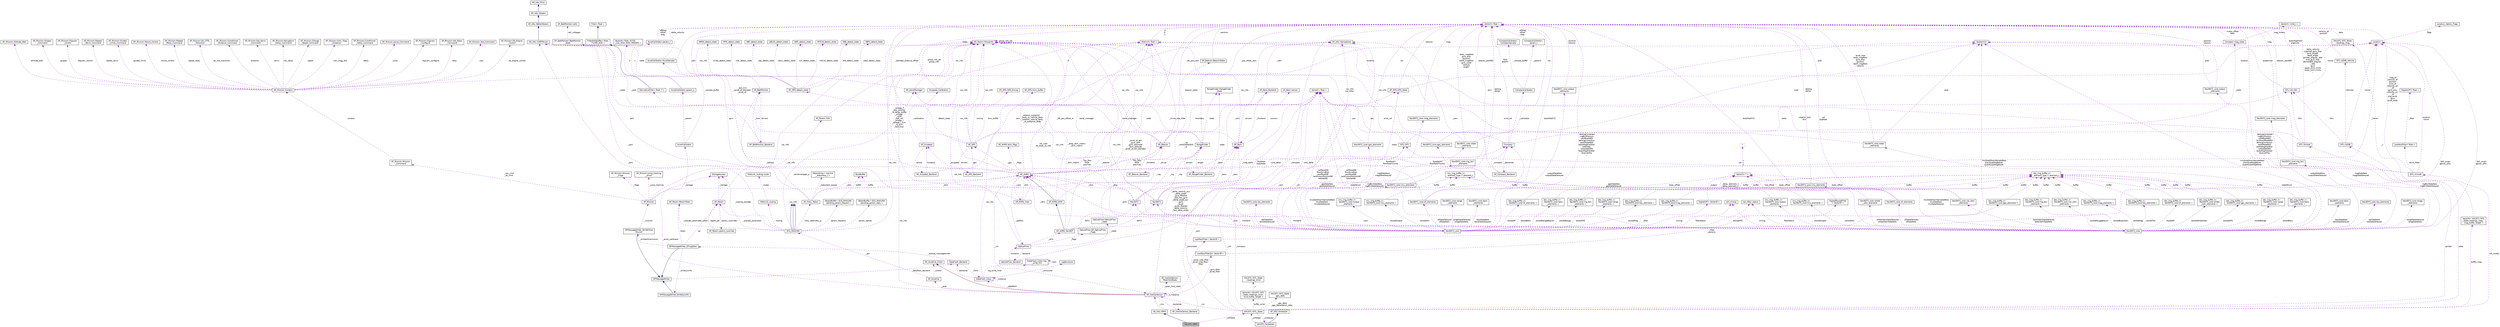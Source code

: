 digraph "HALSITL::GPIO"
{
 // INTERACTIVE_SVG=YES
  edge [fontname="Helvetica",fontsize="10",labelfontname="Helvetica",labelfontsize="10"];
  node [fontname="Helvetica",fontsize="10",shape=record];
  Node1 [label="HALSITL::GPIO",height=0.2,width=0.4,color="black", fillcolor="grey75", style="filled", fontcolor="black"];
  Node2 -> Node1 [dir="back",color="midnightblue",fontsize="10",style="solid",fontname="Helvetica"];
  Node2 [label="AP_HAL::GPIO",height=0.2,width=0.4,color="black", fillcolor="white", style="filled",URL="$classAP__HAL_1_1GPIO.html"];
  Node3 -> Node1 [dir="back",color="darkorchid3",fontsize="10",style="dashed",label=" _sitlState" ,fontname="Helvetica"];
  Node3 [label="HALSITL::SITL_State",height=0.2,width=0.4,color="black", fillcolor="white", style="filled",URL="$classHALSITL_1_1SITL__State.html"];
  Node4 -> Node3 [dir="back",color="darkorchid3",fontsize="10",style="dashed",label=" gimbal" ,fontname="Helvetica"];
  Node4 [label="SITL::Gimbal",height=0.2,width=0.4,color="black", fillcolor="white", style="filled",URL="$classSITL_1_1Gimbal.html"];
  Node5 -> Node4 [dir="back",color="darkorchid3",fontsize="10",style="dashed",label=" dcm" ,fontname="Helvetica"];
  Node5 [label="Matrix3\< float \>",height=0.2,width=0.4,color="black", fillcolor="white", style="filled",URL="$classMatrix3.html"];
  Node6 -> Node5 [dir="back",color="darkorchid3",fontsize="10",style="dashed",label=" a\nb\nc" ,fontname="Helvetica"];
  Node6 [label="Vector3\< float \>",height=0.2,width=0.4,color="black", fillcolor="white", style="filled",URL="$classVector3.html"];
  Node6 -> Node4 [dir="back",color="darkorchid3",fontsize="10",style="dashed",label=" delta_velocity\nsupplied_gyro_bias\njoint_angles\ndelta_angle\ngimbal_angular_rate\ntrue_gyro_bias\ndemanded_angular\l_rate\ngyro\nupper_joint_limits\nlower_joint_limits\n..." ,fontname="Helvetica"];
  Node7 -> Node4 [dir="back",color="darkorchid3",fontsize="10",style="dashed",label=" fdm" ,fontname="Helvetica"];
  Node7 [label="SITL::sitl_fdm",height=0.2,width=0.4,color="black", fillcolor="white", style="filled",URL="$structSITL_1_1sitl__fdm.html"];
  Node8 -> Node7 [dir="back",color="darkorchid3",fontsize="10",style="dashed",label=" quaternion" ,fontname="Helvetica"];
  Node8 [label="Quaternion",height=0.2,width=0.4,color="black", fillcolor="white", style="filled",URL="$classQuaternion.html"];
  Node6 -> Node7 [dir="back",color="darkorchid3",fontsize="10",style="dashed",label=" bodyMagField\nangAccel" ,fontname="Helvetica"];
  Node9 -> Node7 [dir="back",color="darkorchid3",fontsize="10",style="dashed",label=" home" ,fontname="Helvetica"];
  Node9 [label="Location",height=0.2,width=0.4,color="black", fillcolor="white", style="filled",URL="$structLocation.html"];
  Node10 -> Node9 [dir="back",color="darkorchid3",fontsize="10",style="dashed",label=" flags" ,fontname="Helvetica"];
  Node10 [label="Location_Option_Flags",height=0.2,width=0.4,color="black", fillcolor="white", style="filled",URL="$structLocation__Option__Flags.html"];
  Node11 -> Node3 [dir="back",color="darkorchid3",fontsize="10",style="dashed",label=" sitl_model" ,fontname="Helvetica"];
  Node11 [label="SITL::Aircraft",height=0.2,width=0.4,color="black", fillcolor="white", style="filled",URL="$classSITL_1_1Aircraft.html"];
  Node5 -> Node11 [dir="back",color="darkorchid3",fontsize="10",style="dashed",label=" rotation_b2e\ndcm" ,fontname="Helvetica"];
  Node12 -> Node11 [dir="back",color="darkorchid3",fontsize="10",style="dashed",label=" servo_filter" ,fontname="Helvetica"];
  Node12 [label="LowPassFilter\< float \>",height=0.2,width=0.4,color="black", fillcolor="white", style="filled",URL="$classLowPassFilter.html"];
  Node13 -> Node12 [dir="back",color="darkorchid3",fontsize="10",style="dashed",label=" _filter" ,fontname="Helvetica"];
  Node13 [label="DigitalLPF\< float \>",height=0.2,width=0.4,color="black", fillcolor="white", style="filled",URL="$classDigitalLPF.html"];
  Node14 -> Node11 [dir="back",color="darkorchid3",fontsize="10",style="dashed",label=" sitl" ,fontname="Helvetica"];
  Node14 [label="SITL::SITL",height=0.2,width=0.4,color="black", fillcolor="white", style="filled",URL="$classSITL_1_1SITL.html"];
  Node15 -> Node14 [dir="back",color="darkorchid3",fontsize="10",style="dashed",label=" var_info\nvar_info2" ,fontname="Helvetica"];
  Node15 [label="AP_Param::GroupInfo",height=0.2,width=0.4,color="black", fillcolor="white", style="filled",URL="$structAP__Param_1_1GroupInfo.html"];
  Node15 -> Node15 [dir="back",color="darkorchid3",fontsize="10",style="dashed",label=" group_info_ptr\ngroup_info" ,fontname="Helvetica"];
  Node7 -> Node14 [dir="back",color="darkorchid3",fontsize="10",style="dashed",label=" state" ,fontname="Helvetica"];
  Node6 -> Node11 [dir="back",color="darkorchid3",fontsize="10",style="dashed",label=" mag_bf\nvelocity_ef\nposition\nwind_ef\nvelocity_air\l_bf\ngyro_prev\nvelocity_air\l_ef\nang_accel\ngyro\naccel_body\n..." ,fontname="Helvetica"];
  Node9 -> Node11 [dir="back",color="darkorchid3",fontsize="10",style="dashed",label=" location\nhome" ,fontname="Helvetica"];
  Node16 -> Node3 [dir="back",color="darkorchid3",fontsize="10",style="dashed",label=" adsb" ,fontname="Helvetica"];
  Node16 [label="SITL::ADSB",height=0.2,width=0.4,color="black", fillcolor="white", style="filled",URL="$classSITL_1_1ADSB.html"];
  Node17 -> Node16 [dir="back",color="darkorchid3",fontsize="10",style="dashed",label=" vehicles" ,fontname="Helvetica"];
  Node17 [label="SITL::ADSB_Vehicle",height=0.2,width=0.4,color="black", fillcolor="white", style="filled",URL="$classSITL_1_1ADSB__Vehicle.html"];
  Node6 -> Node17 [dir="back",color="darkorchid3",fontsize="10",style="dashed",label=" velocity_ef\nposition" ,fontname="Helvetica"];
  Node9 -> Node16 [dir="back",color="darkorchid3",fontsize="10",style="dashed",label=" home" ,fontname="Helvetica"];
  Node7 -> Node16 [dir="back",color="darkorchid3",fontsize="10",style="dashed",label=" fdm" ,fontname="Helvetica"];
  Node18 -> Node3 [dir="back",color="darkorchid3",fontsize="10",style="dashed",label=" buffer_mag" ,fontname="Helvetica"];
  Node18 [label="VectorN\< HALSITL::SITL\l_State::readings_mag,\l mag_buffer_length \>",height=0.2,width=0.4,color="black", fillcolor="white", style="filled",URL="$classVectorN.html"];
  Node19 -> Node18 [dir="back",color="darkorchid3",fontsize="10",style="dashed",label=" _v" ,fontname="Helvetica"];
  Node19 [label="HALSITL::SITL_State\l::readings_mag",height=0.2,width=0.4,color="black", fillcolor="white", style="filled",URL="$structHALSITL_1_1SITL__State_1_1readings__mag.html"];
  Node6 -> Node19 [dir="back",color="darkorchid3",fontsize="10",style="dashed",label=" data" ,fontname="Helvetica"];
  Node20 -> Node3 [dir="back",color="darkorchid3",fontsize="10",style="dashed",label=" _barometer" ,fontname="Helvetica"];
  Node20 [label="AP_Baro",height=0.2,width=0.4,color="black", fillcolor="white", style="filled",URL="$classAP__Baro.html"];
  Node21 -> Node20 [dir="back",color="darkorchid3",fontsize="10",style="dashed",label=" sensors" ,fontname="Helvetica"];
  Node21 [label="AP_Baro::sensor",height=0.2,width=0.4,color="black", fillcolor="white", style="filled",URL="$structAP__Baro_1_1sensor.html"];
  Node22 -> Node20 [dir="back",color="darkorchid3",fontsize="10",style="dashed",label=" _climb_rate_filter" ,fontname="Helvetica"];
  Node22 [label="DerivativeFilter\< float, 7 \>",height=0.2,width=0.4,color="black", fillcolor="white", style="filled",URL="$classDerivativeFilter.html"];
  Node23 -> Node22 [dir="back",color="midnightblue",fontsize="10",style="solid",fontname="Helvetica"];
  Node23 [label="FilterWithBuffer\< float,\l FILTER_SIZE \>",height=0.2,width=0.4,color="black", fillcolor="white", style="filled",URL="$classFilterWithBuffer.html"];
  Node24 -> Node23 [dir="back",color="midnightblue",fontsize="10",style="solid",fontname="Helvetica"];
  Node24 [label="Filter\< float \>",height=0.2,width=0.4,color="black", fillcolor="white", style="filled",URL="$classFilter.html"];
  Node15 -> Node20 [dir="back",color="darkorchid3",fontsize="10",style="dashed",label=" var_info" ,fontname="Helvetica"];
  Node25 -> Node20 [dir="back",color="darkorchid3",fontsize="10",style="dashed",label=" drivers" ,fontname="Helvetica"];
  Node25 [label="AP_Baro_Backend",height=0.2,width=0.4,color="black", fillcolor="white", style="filled",URL="$classAP__Baro__Backend.html"];
  Node20 -> Node25 [dir="back",color="darkorchid3",fontsize="10",style="dashed",label=" _frontend" ,fontname="Helvetica"];
  Node26 -> Node25 [dir="back",color="darkorchid3",fontsize="10",style="dashed",label=" _sem" ,fontname="Helvetica"];
  Node26 [label="AP_HAL::Semaphore",height=0.2,width=0.4,color="black", fillcolor="white", style="filled",URL="$classAP__HAL_1_1Semaphore.html"];
  Node14 -> Node3 [dir="back",color="darkorchid3",fontsize="10",style="dashed",label=" _sitl" ,fontname="Helvetica"];
  Node27 -> Node3 [dir="back",color="darkorchid3",fontsize="10",style="dashed",label=" _scheduler" ,fontname="Helvetica"];
  Node27 [label="HALSITL::Scheduler",height=0.2,width=0.4,color="black", fillcolor="white", style="filled",URL="$classHALSITL_1_1Scheduler.html"];
  Node28 -> Node27 [dir="back",color="midnightblue",fontsize="10",style="solid",fontname="Helvetica"];
  Node28 [label="AP_HAL::Scheduler",height=0.2,width=0.4,color="black", fillcolor="white", style="filled",URL="$classAP__HAL_1_1Scheduler.html"];
  Node3 -> Node27 [dir="back",color="darkorchid3",fontsize="10",style="dashed",label=" _sitlState" ,fontname="Helvetica"];
  Node29 -> Node3 [dir="back",color="darkorchid3",fontsize="10",style="dashed",label=" _ins" ,fontname="Helvetica"];
  Node29 [label="AP_InertialSensor",height=0.2,width=0.4,color="black", fillcolor="white", style="filled",URL="$classAP__InertialSensor.html"];
  Node30 -> Node29 [dir="back",color="firebrick4",fontsize="10",style="solid",fontname="Helvetica"];
  Node30 [label="AP_AccelCal_Client",height=0.2,width=0.4,color="black", fillcolor="white", style="filled",URL="$classAP__AccelCal__Client.html"];
  Node31 -> Node29 [dir="back",color="darkorchid3",fontsize="10",style="dashed",label=" _peak_hold_state" ,fontname="Helvetica"];
  Node31 [label="AP_InertialSensor::\lPeakHoldState",height=0.2,width=0.4,color="black", fillcolor="white", style="filled",URL="$structAP__InertialSensor_1_1PeakHoldState.html"];
  Node32 -> Node29 [dir="back",color="darkorchid3",fontsize="10",style="dashed",label=" _accel_vibe_filter\n_accel_vibe_floor\l_filter" ,fontname="Helvetica"];
  Node32 [label="LowPassFilter\< Vector3f \>",height=0.2,width=0.4,color="black", fillcolor="white", style="filled",URL="$classLowPassFilter.html"];
  Node33 -> Node32 [dir="back",color="darkorchid3",fontsize="10",style="dashed",label=" _filter" ,fontname="Helvetica"];
  Node33 [label="DigitalLPF\< Vector3f \>",height=0.2,width=0.4,color="black", fillcolor="white", style="filled",URL="$classDigitalLPF.html"];
  Node34 -> Node33 [dir="back",color="darkorchid3",fontsize="10",style="dashed",label=" _output" ,fontname="Helvetica"];
  Node34 [label="Vector3\< T \>",height=0.2,width=0.4,color="black", fillcolor="white", style="filled",URL="$classVector3.html"];
  Node35 -> Node34 [dir="back",color="darkorchid3",fontsize="10",style="dashed",label=" x\ny\nz" ,fontname="Helvetica"];
  Node35 [label="T",height=0.2,width=0.4,color="grey75", fillcolor="white", style="filled"];
  Node36 -> Node29 [dir="back",color="darkorchid3",fontsize="10",style="dashed",label=" _backends" ,fontname="Helvetica"];
  Node36 [label="AP_InertialSensor_Backend",height=0.2,width=0.4,color="black", fillcolor="white", style="filled",URL="$classAP__InertialSensor__Backend.html"];
  Node26 -> Node36 [dir="back",color="darkorchid3",fontsize="10",style="dashed",label=" _sem" ,fontname="Helvetica"];
  Node29 -> Node36 [dir="back",color="darkorchid3",fontsize="10",style="dashed",label=" _imu" ,fontname="Helvetica"];
  Node37 -> Node29 [dir="back",color="darkorchid3",fontsize="10",style="dashed",label=" _gyro_filter\n_accel_filter" ,fontname="Helvetica"];
  Node37 [label="LowPassFilter2p\< Vector3f \>",height=0.2,width=0.4,color="black", fillcolor="white", style="filled",URL="$classLowPassFilter2p.html"];
  Node38 -> Node37 [dir="back",color="darkorchid3",fontsize="10",style="dashed",label=" _filter\n_params" ,fontname="Helvetica"];
  Node38 [label="DigitalBiquadFilter\l\< Vector3f \>",height=0.2,width=0.4,color="black", fillcolor="white", style="filled",URL="$classDigitalBiquadFilter.html"];
  Node34 -> Node38 [dir="back",color="darkorchid3",fontsize="10",style="dashed",label=" _delay_element_1\n_delay_element_2" ,fontname="Helvetica"];
  Node39 -> Node29 [dir="back",color="darkorchid3",fontsize="10",style="dashed",label=" _accel_calibrator" ,fontname="Helvetica"];
  Node39 [label="AccelCalibrator",height=0.2,width=0.4,color="black", fillcolor="white", style="filled",URL="$classAccelCalibrator.html"];
  Node40 -> Node39 [dir="back",color="darkorchid3",fontsize="10",style="dashed",label=" _param" ,fontname="Helvetica"];
  Node40 [label="AccelCalibrator::param_u",height=0.2,width=0.4,color="black", fillcolor="white", style="filled",URL="$unionAccelCalibrator_1_1param__u.html"];
  Node41 -> Node40 [dir="back",color="darkorchid3",fontsize="10",style="dashed",label=" s" ,fontname="Helvetica"];
  Node41 [label="AccelCalibrator::param_t",height=0.2,width=0.4,color="black", fillcolor="white", style="filled",URL="$structAccelCalibrator_1_1param__t.html"];
  Node6 -> Node41 [dir="back",color="darkorchid3",fontsize="10",style="dashed",label=" offdiag\noffset\ndiag" ,fontname="Helvetica"];
  Node42 -> Node40 [dir="back",color="darkorchid3",fontsize="10",style="dashed",label=" a" ,fontname="Helvetica"];
  Node42 [label="VectorN\< float, ACCEL\l_CAL_MAX_NUM_PARAMS \>",height=0.2,width=0.4,color="black", fillcolor="white", style="filled",URL="$classVectorN.html"];
  Node43 -> Node39 [dir="back",color="darkorchid3",fontsize="10",style="dashed",label=" _sample_buffer" ,fontname="Helvetica"];
  Node43 [label="AccelCalibrator::AccelSample",height=0.2,width=0.4,color="black", fillcolor="white", style="filled",URL="$structAccelCalibrator_1_1AccelSample.html"];
  Node6 -> Node43 [dir="back",color="darkorchid3",fontsize="10",style="dashed",label=" delta_velocity" ,fontname="Helvetica"];
  Node44 -> Node29 [dir="back",color="darkorchid3",fontsize="10",style="dashed",label=" _dataflash" ,fontname="Helvetica"];
  Node44 [label="DataFlash_Class",height=0.2,width=0.4,color="black", fillcolor="white", style="filled",URL="$classDataFlash__Class.html"];
  Node45 -> Node44 [dir="back",color="darkorchid3",fontsize="10",style="dashed",label=" log_write_fmts" ,fontname="Helvetica"];
  Node45 [label="DataFlash_Class::log\l_write_fmt",height=0.2,width=0.4,color="black", fillcolor="white", style="filled",URL="$structDataFlash__Class_1_1log__write__fmt.html"];
  Node45 -> Node45 [dir="back",color="darkorchid3",fontsize="10",style="dashed",label=" next" ,fontname="Helvetica"];
  Node46 -> Node44 [dir="back",color="darkorchid3",fontsize="10",style="dashed",label=" _structures" ,fontname="Helvetica"];
  Node46 [label="LogStructure",height=0.2,width=0.4,color="black", fillcolor="white", style="filled",URL="$structLogStructure.html"];
  Node44 -> Node44 [dir="back",color="darkorchid3",fontsize="10",style="dashed",label=" _instance" ,fontname="Helvetica"];
  Node47 -> Node44 [dir="back",color="darkorchid3",fontsize="10",style="dashed",label=" backends" ,fontname="Helvetica"];
  Node47 [label="DataFlash_Backend",height=0.2,width=0.4,color="black", fillcolor="white", style="filled",URL="$classDataFlash__Backend.html"];
  Node44 -> Node47 [dir="back",color="darkorchid3",fontsize="10",style="dashed",label=" _front" ,fontname="Helvetica"];
  Node48 -> Node47 [dir="back",color="darkorchid3",fontsize="10",style="dashed",label=" _startup_messagewriter" ,fontname="Helvetica"];
  Node48 [label="DFMessageWriter_DFLogStart",height=0.2,width=0.4,color="black", fillcolor="white", style="filled",URL="$classDFMessageWriter__DFLogStart.html"];
  Node49 -> Node48 [dir="back",color="midnightblue",fontsize="10",style="solid",fontname="Helvetica"];
  Node49 [label="DFMessageWriter",height=0.2,width=0.4,color="black", fillcolor="white", style="filled",URL="$classDFMessageWriter.html"];
  Node47 -> Node49 [dir="back",color="darkorchid3",fontsize="10",style="dashed",label=" _dataflash_backend" ,fontname="Helvetica"];
  Node50 -> Node48 [dir="back",color="darkorchid3",fontsize="10",style="dashed",label=" _writeentiremission" ,fontname="Helvetica"];
  Node50 [label="DFMessageWriter_WriteEntire\lMission",height=0.2,width=0.4,color="black", fillcolor="white", style="filled",URL="$classDFMessageWriter__WriteEntireMission.html"];
  Node49 -> Node50 [dir="back",color="midnightblue",fontsize="10",style="solid",fontname="Helvetica"];
  Node51 -> Node50 [dir="back",color="darkorchid3",fontsize="10",style="dashed",label=" _mission" ,fontname="Helvetica"];
  Node51 [label="AP_Mission",height=0.2,width=0.4,color="black", fillcolor="white", style="filled",URL="$classAP__Mission.html",tooltip="Object managing Mission. "];
  Node52 -> Node51 [dir="back",color="darkorchid3",fontsize="10",style="dashed",label=" _storage" ,fontname="Helvetica"];
  Node52 [label="StorageAccess",height=0.2,width=0.4,color="black", fillcolor="white", style="filled",URL="$classStorageAccess.html"];
  Node53 -> Node51 [dir="back",color="darkorchid3",fontsize="10",style="dashed",label=" _nav_cmd\n_do_cmd" ,fontname="Helvetica"];
  Node53 [label="AP_Mission::Mission\l_Command",height=0.2,width=0.4,color="black", fillcolor="white", style="filled",URL="$structAP__Mission_1_1Mission__Command.html"];
  Node54 -> Node53 [dir="back",color="darkorchid3",fontsize="10",style="dashed",label=" content" ,fontname="Helvetica"];
  Node54 [label="AP_Mission::Content",height=0.2,width=0.4,color="black", fillcolor="white", style="filled",URL="$unionAP__Mission_1_1Content.html"];
  Node55 -> Node54 [dir="back",color="darkorchid3",fontsize="10",style="dashed",label=" guided_limits" ,fontname="Helvetica"];
  Node55 [label="AP_Mission::Guided\l_Limits_Command",height=0.2,width=0.4,color="black", fillcolor="white", style="filled",URL="$structAP__Mission_1_1Guided__Limits__Command.html"];
  Node56 -> Node54 [dir="back",color="darkorchid3",fontsize="10",style="dashed",label=" mount_control" ,fontname="Helvetica"];
  Node56 [label="AP_Mission::Mount_Control",height=0.2,width=0.4,color="black", fillcolor="white", style="filled",URL="$structAP__Mission_1_1Mount__Control.html"];
  Node57 -> Node54 [dir="back",color="darkorchid3",fontsize="10",style="dashed",label=" repeat_relay" ,fontname="Helvetica"];
  Node57 [label="AP_Mission::Repeat\l_Relay_Command",height=0.2,width=0.4,color="black", fillcolor="white", style="filled",URL="$structAP__Mission_1_1Repeat__Relay__Command.html"];
  Node58 -> Node54 [dir="back",color="darkorchid3",fontsize="10",style="dashed",label=" do_vtol_transition" ,fontname="Helvetica"];
  Node58 [label="AP_Mission::Do_VTOL\l_Transition",height=0.2,width=0.4,color="black", fillcolor="white", style="filled",URL="$structAP__Mission_1_1Do__VTOL__Transition.html"];
  Node59 -> Node54 [dir="back",color="darkorchid3",fontsize="10",style="dashed",label=" distance" ,fontname="Helvetica"];
  Node59 [label="AP_Mission::Conditional\l_Distance_Command",height=0.2,width=0.4,color="black", fillcolor="white", style="filled",URL="$structAP__Mission_1_1Conditional__Distance__Command.html"];
  Node60 -> Node54 [dir="back",color="darkorchid3",fontsize="10",style="dashed",label=" servo" ,fontname="Helvetica"];
  Node60 [label="AP_Mission::Set_Servo\l_Command",height=0.2,width=0.4,color="black", fillcolor="white", style="filled",URL="$structAP__Mission_1_1Set__Servo__Command.html"];
  Node61 -> Node54 [dir="back",color="darkorchid3",fontsize="10",style="dashed",label=" nav_delay" ,fontname="Helvetica"];
  Node61 [label="AP_Mission::Navigation\l_Delay_Command",height=0.2,width=0.4,color="black", fillcolor="white", style="filled",URL="$structAP__Mission_1_1Navigation__Delay__Command.html"];
  Node62 -> Node54 [dir="back",color="darkorchid3",fontsize="10",style="dashed",label=" speed" ,fontname="Helvetica"];
  Node62 [label="AP_Mission::Change\l_Speed_Command",height=0.2,width=0.4,color="black", fillcolor="white", style="filled",URL="$structAP__Mission_1_1Change__Speed__Command.html"];
  Node63 -> Node54 [dir="back",color="darkorchid3",fontsize="10",style="dashed",label=" cam_trigg_dist" ,fontname="Helvetica"];
  Node63 [label="AP_Mission::Cam_Trigg\l_Distance",height=0.2,width=0.4,color="black", fillcolor="white", style="filled",URL="$structAP__Mission_1_1Cam__Trigg__Distance.html"];
  Node64 -> Node54 [dir="back",color="darkorchid3",fontsize="10",style="dashed",label=" delay" ,fontname="Helvetica"];
  Node64 [label="AP_Mission::Conditional\l_Delay_Command",height=0.2,width=0.4,color="black", fillcolor="white", style="filled",URL="$structAP__Mission_1_1Conditional__Delay__Command.html"];
  Node65 -> Node54 [dir="back",color="darkorchid3",fontsize="10",style="dashed",label=" jump" ,fontname="Helvetica"];
  Node65 [label="AP_Mission::Jump_Command",height=0.2,width=0.4,color="black", fillcolor="white", style="filled",URL="$structAP__Mission_1_1Jump__Command.html"];
  Node9 -> Node54 [dir="back",color="darkorchid3",fontsize="10",style="dashed",label=" location" ,fontname="Helvetica"];
  Node66 -> Node54 [dir="back",color="darkorchid3",fontsize="10",style="dashed",label=" digicam_configure" ,fontname="Helvetica"];
  Node66 [label="AP_Mission::Digicam\l_Configure",height=0.2,width=0.4,color="black", fillcolor="white", style="filled",URL="$structAP__Mission_1_1Digicam__Configure.html"];
  Node67 -> Node54 [dir="back",color="darkorchid3",fontsize="10",style="dashed",label=" relay" ,fontname="Helvetica"];
  Node67 [label="AP_Mission::Set_Relay\l_Command",height=0.2,width=0.4,color="black", fillcolor="white", style="filled",URL="$structAP__Mission_1_1Set__Relay__Command.html"];
  Node68 -> Node54 [dir="back",color="darkorchid3",fontsize="10",style="dashed",label=" yaw" ,fontname="Helvetica"];
  Node68 [label="AP_Mission::Yaw_Command",height=0.2,width=0.4,color="black", fillcolor="white", style="filled",URL="$structAP__Mission_1_1Yaw__Command.html"];
  Node69 -> Node54 [dir="back",color="darkorchid3",fontsize="10",style="dashed",label=" do_engine_control" ,fontname="Helvetica"];
  Node69 [label="AP_Mission::Do_Engine\l_Control",height=0.2,width=0.4,color="black", fillcolor="white", style="filled",URL="$structAP__Mission_1_1Do__Engine__Control.html"];
  Node70 -> Node54 [dir="back",color="darkorchid3",fontsize="10",style="dashed",label=" altitude_wait" ,fontname="Helvetica"];
  Node70 [label="AP_Mission::Altitude_Wait",height=0.2,width=0.4,color="black", fillcolor="white", style="filled",URL="$structAP__Mission_1_1Altitude__Wait.html"];
  Node71 -> Node54 [dir="back",color="darkorchid3",fontsize="10",style="dashed",label=" gripper" ,fontname="Helvetica"];
  Node71 [label="AP_Mission::Gripper\l_Command",height=0.2,width=0.4,color="black", fillcolor="white", style="filled",URL="$structAP__Mission_1_1Gripper__Command.html"];
  Node72 -> Node54 [dir="back",color="darkorchid3",fontsize="10",style="dashed",label=" digicam_control" ,fontname="Helvetica"];
  Node72 [label="AP_Mission::Digicam\l_Control",height=0.2,width=0.4,color="black", fillcolor="white", style="filled",URL="$structAP__Mission_1_1Digicam__Control.html"];
  Node73 -> Node54 [dir="back",color="darkorchid3",fontsize="10",style="dashed",label=" repeat_servo" ,fontname="Helvetica"];
  Node73 [label="AP_Mission::Repeat\l_Servo_Command",height=0.2,width=0.4,color="black", fillcolor="white", style="filled",URL="$structAP__Mission_1_1Repeat__Servo__Command.html"];
  Node15 -> Node51 [dir="back",color="darkorchid3",fontsize="10",style="dashed",label=" var_info" ,fontname="Helvetica"];
  Node74 -> Node51 [dir="back",color="darkorchid3",fontsize="10",style="dashed",label=" _flags" ,fontname="Helvetica"];
  Node74 [label="AP_Mission::Mission\l_Flags",height=0.2,width=0.4,color="black", fillcolor="white", style="filled",URL="$structAP__Mission_1_1Mission__Flags.html"];
  Node75 -> Node51 [dir="back",color="darkorchid3",fontsize="10",style="dashed",label=" _ahrs" ,fontname="Helvetica"];
  Node75 [label="AP_AHRS",height=0.2,width=0.4,color="black", fillcolor="white", style="filled",URL="$classAP__AHRS.html"];
  Node5 -> Node75 [dir="back",color="darkorchid3",fontsize="10",style="dashed",label=" _rotation_autopilot\l_body_to_vehicle_body\n_rotation_vehicle_body\l_to_autopilot_body" ,fontname="Helvetica"];
  Node76 -> Node75 [dir="back",color="darkorchid3",fontsize="10",style="dashed",label=" _flags" ,fontname="Helvetica"];
  Node76 [label="AP_AHRS::ahrs_flags",height=0.2,width=0.4,color="black", fillcolor="white", style="filled",URL="$structAP__AHRS_1_1ahrs__flags.html"];
  Node20 -> Node75 [dir="back",color="darkorchid3",fontsize="10",style="dashed",label=" _baro" ,fontname="Helvetica"];
  Node77 -> Node75 [dir="back",color="darkorchid3",fontsize="10",style="dashed",label=" _optflow" ,fontname="Helvetica"];
  Node77 [label="OpticalFlow",height=0.2,width=0.4,color="black", fillcolor="white", style="filled",URL="$classOpticalFlow.html"];
  Node78 -> Node77 [dir="back",color="darkorchid3",fontsize="10",style="dashed",label=" _ahrs" ,fontname="Helvetica"];
  Node78 [label="AP_AHRS_NavEKF",height=0.2,width=0.4,color="black", fillcolor="white", style="filled",URL="$classAP__AHRS__NavEKF.html"];
  Node79 -> Node78 [dir="back",color="midnightblue",fontsize="10",style="solid",fontname="Helvetica"];
  Node79 [label="AP_AHRS_DCM",height=0.2,width=0.4,color="black", fillcolor="white", style="filled",URL="$classAP__AHRS__DCM.html"];
  Node75 -> Node79 [dir="back",color="midnightblue",fontsize="10",style="solid",fontname="Helvetica"];
  Node5 -> Node79 [dir="back",color="darkorchid3",fontsize="10",style="dashed",label=" _body_dcm_matrix\n_dcm_matrix" ,fontname="Helvetica"];
  Node6 -> Node79 [dir="back",color="darkorchid3",fontsize="10",style="dashed",label=" _omega_P\n_last_velocity\n_ra_delay_buffer\n_omega\n_wind\n_last_vel\n_omega_I\n_omega_I_sum\n_ra_sum\n_last_fuse\n..." ,fontname="Helvetica"];
  Node80 -> Node79 [dir="back",color="darkorchid3",fontsize="10",style="dashed",label=" _mag_earth" ,fontname="Helvetica"];
  Node80 [label="Vector2\< float \>",height=0.2,width=0.4,color="black", fillcolor="white", style="filled",URL="$structVector2.html"];
  Node5 -> Node78 [dir="back",color="darkorchid3",fontsize="10",style="dashed",label=" _dcm_matrix" ,fontname="Helvetica"];
  Node81 -> Node78 [dir="back",color="darkorchid3",fontsize="10",style="dashed",label=" EKF2" ,fontname="Helvetica"];
  Node81 [label="NavEKF2",height=0.2,width=0.4,color="black", fillcolor="white", style="filled",URL="$classNavEKF2.html"];
  Node20 -> Node81 [dir="back",color="darkorchid3",fontsize="10",style="dashed",label=" _baro" ,fontname="Helvetica"];
  Node15 -> Node81 [dir="back",color="darkorchid3",fontsize="10",style="dashed",label=" var_info" ,fontname="Helvetica"];
  Node80 -> Node81 [dir="back",color="darkorchid3",fontsize="10",style="dashed",label=" core_delta" ,fontname="Helvetica"];
  Node82 -> Node81 [dir="back",color="darkorchid3",fontsize="10",style="dashed",label=" _rng" ,fontname="Helvetica"];
  Node82 [label="RangeFinder",height=0.2,width=0.4,color="black", fillcolor="white", style="filled",URL="$classRangeFinder.html"];
  Node83 -> Node82 [dir="back",color="darkorchid3",fontsize="10",style="dashed",label=" serial_manager" ,fontname="Helvetica"];
  Node83 [label="AP_SerialManager",height=0.2,width=0.4,color="black", fillcolor="white", style="filled",URL="$classAP__SerialManager.html"];
  Node84 -> Node83 [dir="back",color="darkorchid3",fontsize="10",style="dashed",label=" uart" ,fontname="Helvetica"];
  Node84 [label="AP_HAL::UARTDriver",height=0.2,width=0.4,color="black", fillcolor="white", style="filled",URL="$classAP__HAL_1_1UARTDriver.html"];
  Node85 -> Node84 [dir="back",color="midnightblue",fontsize="10",style="solid",fontname="Helvetica"];
  Node85 [label="AP_HAL::BetterStream",height=0.2,width=0.4,color="black", fillcolor="white", style="filled",URL="$classAP__HAL_1_1BetterStream.html"];
  Node86 -> Node85 [dir="back",color="midnightblue",fontsize="10",style="solid",fontname="Helvetica"];
  Node86 [label="AP_HAL::Stream",height=0.2,width=0.4,color="black", fillcolor="white", style="filled",URL="$classAP__HAL_1_1Stream.html"];
  Node87 -> Node86 [dir="back",color="midnightblue",fontsize="10",style="solid",fontname="Helvetica"];
  Node87 [label="AP_HAL::Print",height=0.2,width=0.4,color="black", fillcolor="white", style="filled",URL="$classAP__HAL_1_1Print.html"];
  Node15 -> Node83 [dir="back",color="darkorchid3",fontsize="10",style="dashed",label=" var_info" ,fontname="Helvetica"];
  Node88 -> Node82 [dir="back",color="darkorchid3",fontsize="10",style="dashed",label=" state" ,fontname="Helvetica"];
  Node88 [label="RangeFinder::RangeFinder\l_State",height=0.2,width=0.4,color="black", fillcolor="white", style="filled",URL="$structRangeFinder_1_1RangeFinder__State.html"];
  Node15 -> Node82 [dir="back",color="darkorchid3",fontsize="10",style="dashed",label=" var_info" ,fontname="Helvetica"];
  Node6 -> Node82 [dir="back",color="darkorchid3",fontsize="10",style="dashed",label=" pos_offset_zero" ,fontname="Helvetica"];
  Node89 -> Node82 [dir="back",color="darkorchid3",fontsize="10",style="dashed",label=" drivers" ,fontname="Helvetica"];
  Node89 [label="AP_RangeFinder_Backend",height=0.2,width=0.4,color="black", fillcolor="white", style="filled",URL="$classAP__RangeFinder__Backend.html"];
  Node88 -> Node89 [dir="back",color="darkorchid3",fontsize="10",style="dashed",label=" state" ,fontname="Helvetica"];
  Node26 -> Node89 [dir="back",color="darkorchid3",fontsize="10",style="dashed",label=" _sem" ,fontname="Helvetica"];
  Node82 -> Node89 [dir="back",color="darkorchid3",fontsize="10",style="dashed",label=" ranger" ,fontname="Helvetica"];
  Node75 -> Node81 [dir="back",color="darkorchid3",fontsize="10",style="dashed",label=" _ahrs" ,fontname="Helvetica"];
  Node90 -> Node81 [dir="back",color="darkorchid3",fontsize="10",style="dashed",label=" core" ,fontname="Helvetica"];
  Node90 [label="NavEKF2_core",height=0.2,width=0.4,color="black", fillcolor="white", style="filled",URL="$classNavEKF2__core.html"];
  Node91 -> Node90 [dir="back",color="darkorchid3",fontsize="10",style="dashed",label=" magDataNew\nmagDataDelayed" ,fontname="Helvetica"];
  Node91 [label="NavEKF2_core::mag_elements",height=0.2,width=0.4,color="black", fillcolor="white", style="filled",URL="$structNavEKF2__core_1_1mag__elements.html"];
  Node6 -> Node91 [dir="back",color="darkorchid3",fontsize="10",style="dashed",label=" mag" ,fontname="Helvetica"];
  Node5 -> Node90 [dir="back",color="darkorchid3",fontsize="10",style="dashed",label=" Tbn_flow\nDCM\nprevTnb" ,fontname="Helvetica"];
  Node81 -> Node90 [dir="back",color="darkorchid3",fontsize="10",style="dashed",label=" frontend" ,fontname="Helvetica"];
  Node92 -> Node90 [dir="back",color="darkorchid3",fontsize="10",style="dashed",label=" baroDataNew\nbaroDataDelayed" ,fontname="Helvetica"];
  Node92 [label="NavEKF2_core::baro\l_elements",height=0.2,width=0.4,color="black", fillcolor="white", style="filled",URL="$structNavEKF2__core_1_1baro__elements.html"];
  Node93 -> Node90 [dir="back",color="darkorchid3",fontsize="10",style="dashed",label=" storedIMU" ,fontname="Helvetica"];
  Node93 [label="imu_ring_buffer_t\<\l NavEKF2_core::imu_elements \>",height=0.2,width=0.4,color="black", fillcolor="white", style="filled",URL="$classimu__ring__buffer__t.html"];
  Node94 -> Node93 [dir="back",color="darkorchid3",fontsize="10",style="dashed",label=" buffer" ,fontname="Helvetica"];
  Node94 [label="imu_ring_buffer_t\<\l element_type \>::element_t",height=0.2,width=0.4,color="black", fillcolor="white", style="filled",URL="$structimu__ring__buffer__t_1_1element__t.html"];
  Node95 -> Node90 [dir="back",color="darkorchid3",fontsize="10",style="dashed",label=" rngBcnDataNew\nrngBcnDataDelayed" ,fontname="Helvetica"];
  Node95 [label="NavEKF2_core::rng_bcn\l_elements",height=0.2,width=0.4,color="black", fillcolor="white", style="filled",URL="$structNavEKF2__core_1_1rng__bcn__elements.html"];
  Node6 -> Node95 [dir="back",color="darkorchid3",fontsize="10",style="dashed",label=" beacon_posNED" ,fontname="Helvetica"];
  Node96 -> Node90 [dir="back",color="darkorchid3",fontsize="10",style="dashed",label=" ofDataDelayed\nofDataNew" ,fontname="Helvetica"];
  Node96 [label="NavEKF2_core::of_elements",height=0.2,width=0.4,color="black", fillcolor="white", style="filled",URL="$structNavEKF2__core_1_1of__elements.html"];
  Node6 -> Node96 [dir="back",color="darkorchid3",fontsize="10",style="dashed",label=" bodyRadXYZ" ,fontname="Helvetica"];
  Node34 -> Node96 [dir="back",color="darkorchid3",fontsize="10",style="dashed",label=" body_offset" ,fontname="Helvetica"];
  Node80 -> Node96 [dir="back",color="darkorchid3",fontsize="10",style="dashed",label=" flowRadXY\nflowRadXYcomp" ,fontname="Helvetica"];
  Node97 -> Node90 [dir="back",color="darkorchid3",fontsize="10",style="dashed",label=" storedGPS" ,fontname="Helvetica"];
  Node97 [label="obs_ring_buffer_t\<\l NavEKF2_core::gps_elements \>",height=0.2,width=0.4,color="black", fillcolor="white", style="filled",URL="$classobs__ring__buffer__t.html"];
  Node98 -> Node97 [dir="back",color="darkorchid3",fontsize="10",style="dashed",label=" buffer" ,fontname="Helvetica"];
  Node98 [label="obs_ring_buffer_t\<\l element_type \>::element_t",height=0.2,width=0.4,color="black", fillcolor="white", style="filled",URL="$structobs__ring__buffer__t_1_1element__t.html"];
  Node99 -> Node90 [dir="back",color="darkorchid3",fontsize="10",style="dashed",label=" timing" ,fontname="Helvetica"];
  Node99 [label="ekf_timing",height=0.2,width=0.4,color="black", fillcolor="white", style="filled",URL="$structekf__timing.html"];
  Node100 -> Node90 [dir="back",color="darkorchid3",fontsize="10",style="dashed",label=" tasDataNew\ntasDataDelayed" ,fontname="Helvetica"];
  Node100 [label="NavEKF2_core::tas_elements",height=0.2,width=0.4,color="black", fillcolor="white", style="filled",URL="$structNavEKF2__core_1_1tas__elements.html"];
  Node8 -> Node90 [dir="back",color="darkorchid3",fontsize="10",style="dashed",label=" imuQuatDownSampleNew\nprevQuatMagReset\nquatAtLastMagReset" ,fontname="Helvetica"];
  Node101 -> Node90 [dir="back",color="darkorchid3",fontsize="10",style="dashed",label=" stateStruct" ,fontname="Helvetica"];
  Node101 [label="NavEKF2_core::state\l_elements",height=0.2,width=0.4,color="black", fillcolor="white", style="filled",URL="$structNavEKF2__core_1_1state__elements.html"];
  Node8 -> Node101 [dir="back",color="darkorchid3",fontsize="10",style="dashed",label=" quat" ,fontname="Helvetica"];
  Node6 -> Node101 [dir="back",color="darkorchid3",fontsize="10",style="dashed",label=" body_magfield\ngyro_bias\nposition\nearth_magfield\ngyro_scale\nvelocity\nangErr" ,fontname="Helvetica"];
  Node80 -> Node101 [dir="back",color="darkorchid3",fontsize="10",style="dashed",label=" wind_vel" ,fontname="Helvetica"];
  Node102 -> Node90 [dir="back",color="darkorchid3",fontsize="10",style="dashed",label=" storedOF" ,fontname="Helvetica"];
  Node102 [label="obs_ring_buffer_t\<\l NavEKF2_core::of_elements \>",height=0.2,width=0.4,color="black", fillcolor="white", style="filled",URL="$classobs__ring__buffer__t.html"];
  Node98 -> Node102 [dir="back",color="darkorchid3",fontsize="10",style="dashed",label=" buffer" ,fontname="Helvetica"];
  Node103 -> Node90 [dir="back",color="darkorchid3",fontsize="10",style="dashed",label=" imuDataDownSampledNew\nimuDataNew\nimuDataDelayed" ,fontname="Helvetica"];
  Node103 [label="NavEKF2_core::imu_elements",height=0.2,width=0.4,color="black", fillcolor="white", style="filled",URL="$structNavEKF2__core_1_1imu__elements.html"];
  Node6 -> Node103 [dir="back",color="darkorchid3",fontsize="10",style="dashed",label=" delAng\ndelVel" ,fontname="Helvetica"];
  Node6 -> Node90 [dir="back",color="darkorchid3",fontsize="10",style="dashed",label=" delAngCorrected\nrngBcnPosSum\nvelOffsetNED\ndelAngCorrection\nearthRateNED\nearthMagFieldVar\ntiltErrVec\nvelDotNEDfilt\nbodyMagFieldVar\nreceiverPos\n..." ,fontname="Helvetica"];
  Node104 -> Node90 [dir="back",color="darkorchid3",fontsize="10",style="dashed",label=" filterStatus" ,fontname="Helvetica"];
  Node104 [label="nav_filter_status",height=0.2,width=0.4,color="black", fillcolor="white", style="filled",URL="$unionnav__filter__status.html"];
  Node105 -> Node90 [dir="back",color="darkorchid3",fontsize="10",style="dashed",label=" outputDataNew\noutputDataDelayed" ,fontname="Helvetica"];
  Node105 [label="NavEKF2_core::output\l_elements",height=0.2,width=0.4,color="black", fillcolor="white", style="filled",URL="$structNavEKF2__core_1_1output__elements.html"];
  Node8 -> Node105 [dir="back",color="darkorchid3",fontsize="10",style="dashed",label=" quat" ,fontname="Helvetica"];
  Node6 -> Node105 [dir="back",color="darkorchid3",fontsize="10",style="dashed",label=" position\nvelocity" ,fontname="Helvetica"];
  Node106 -> Node90 [dir="back",color="darkorchid3",fontsize="10",style="dashed",label=" gpsDataNew\ngpsDataDelayed" ,fontname="Helvetica"];
  Node106 [label="NavEKF2_core::gps_elements",height=0.2,width=0.4,color="black", fillcolor="white", style="filled",URL="$structNavEKF2__core_1_1gps__elements.html"];
  Node6 -> Node106 [dir="back",color="darkorchid3",fontsize="10",style="dashed",label=" vel" ,fontname="Helvetica"];
  Node80 -> Node106 [dir="back",color="darkorchid3",fontsize="10",style="dashed",label=" pos" ,fontname="Helvetica"];
  Node80 -> Node90 [dir="back",color="darkorchid3",fontsize="10",style="dashed",label=" velResetNE\nflowGyroBias\nposResetNE\nlastKnownPositionNE\nheldVelNE" ,fontname="Helvetica"];
  Node107 -> Node90 [dir="back",color="darkorchid3",fontsize="10",style="dashed",label=" storedBaro" ,fontname="Helvetica"];
  Node107 [label="obs_ring_buffer_t\<\l NavEKF2_core::baro\l_elements \>",height=0.2,width=0.4,color="black", fillcolor="white", style="filled",URL="$classobs__ring__buffer__t.html"];
  Node98 -> Node107 [dir="back",color="darkorchid3",fontsize="10",style="dashed",label=" buffer" ,fontname="Helvetica"];
  Node108 -> Node90 [dir="back",color="darkorchid3",fontsize="10",style="dashed",label=" storedRangeBeacon" ,fontname="Helvetica"];
  Node108 [label="obs_ring_buffer_t\<\l NavEKF2_core::rng_bcn\l_elements \>",height=0.2,width=0.4,color="black", fillcolor="white", style="filled",URL="$classobs__ring__buffer__t.html"];
  Node98 -> Node108 [dir="back",color="darkorchid3",fontsize="10",style="dashed",label=" buffer" ,fontname="Helvetica"];
  Node109 -> Node90 [dir="back",color="darkorchid3",fontsize="10",style="dashed",label=" storedRange" ,fontname="Helvetica"];
  Node109 [label="obs_ring_buffer_t\<\l NavEKF2_core::range\l_elements \>",height=0.2,width=0.4,color="black", fillcolor="white", style="filled",URL="$classobs__ring__buffer__t.html"];
  Node98 -> Node109 [dir="back",color="darkorchid3",fontsize="10",style="dashed",label=" buffer" ,fontname="Helvetica"];
  Node110 -> Node90 [dir="back",color="darkorchid3",fontsize="10",style="dashed",label=" storedTAS" ,fontname="Helvetica"];
  Node110 [label="obs_ring_buffer_t\<\l NavEKF2_core::tas_elements \>",height=0.2,width=0.4,color="black", fillcolor="white", style="filled",URL="$classobs__ring__buffer__t.html"];
  Node98 -> Node110 [dir="back",color="darkorchid3",fontsize="10",style="dashed",label=" buffer" ,fontname="Helvetica"];
  Node75 -> Node90 [dir="back",color="darkorchid3",fontsize="10",style="dashed",label=" _ahrs" ,fontname="Helvetica"];
  Node111 -> Node90 [dir="back",color="darkorchid3",fontsize="10",style="dashed",label=" storedMag" ,fontname="Helvetica"];
  Node111 [label="obs_ring_buffer_t\<\l NavEKF2_core::mag_elements \>",height=0.2,width=0.4,color="black", fillcolor="white", style="filled",URL="$classobs__ring__buffer__t.html"];
  Node98 -> Node111 [dir="back",color="darkorchid3",fontsize="10",style="dashed",label=" buffer" ,fontname="Helvetica"];
  Node112 -> Node90 [dir="back",color="darkorchid3",fontsize="10",style="dashed",label=" rangeDataDelayed\nrangeDataNew" ,fontname="Helvetica"];
  Node112 [label="NavEKF2_core::range\l_elements",height=0.2,width=0.4,color="black", fillcolor="white", style="filled",URL="$structNavEKF2__core_1_1range__elements.html"];
  Node9 -> Node90 [dir="back",color="darkorchid3",fontsize="10",style="dashed",label=" EKF_origin\ngpsloc_prev" ,fontname="Helvetica"];
  Node113 -> Node90 [dir="back",color="darkorchid3",fontsize="10",style="dashed",label=" storedOutput" ,fontname="Helvetica"];
  Node113 [label="imu_ring_buffer_t\<\l NavEKF2_core::output\l_elements \>",height=0.2,width=0.4,color="black", fillcolor="white", style="filled",URL="$classimu__ring__buffer__t.html"];
  Node94 -> Node113 [dir="back",color="darkorchid3",fontsize="10",style="dashed",label=" buffer" ,fontname="Helvetica"];
  Node114 -> Node78 [dir="back",color="darkorchid3",fontsize="10",style="dashed",label=" EKF3" ,fontname="Helvetica"];
  Node114 [label="NavEKF3",height=0.2,width=0.4,color="black", fillcolor="white", style="filled",URL="$classNavEKF3.html"];
  Node115 -> Node114 [dir="back",color="darkorchid3",fontsize="10",style="dashed",label=" core" ,fontname="Helvetica"];
  Node115 [label="NavEKF3_core",height=0.2,width=0.4,color="black", fillcolor="white", style="filled",URL="$classNavEKF3__core.html"];
  Node116 -> Node115 [dir="back",color="darkorchid3",fontsize="10",style="dashed",label=" storedMag" ,fontname="Helvetica"];
  Node116 [label="obs_ring_buffer_t\<\l NavEKF3_core::mag_elements \>",height=0.2,width=0.4,color="black", fillcolor="white", style="filled",URL="$classobs__ring__buffer__t.html"];
  Node98 -> Node116 [dir="back",color="darkorchid3",fontsize="10",style="dashed",label=" buffer" ,fontname="Helvetica"];
  Node117 -> Node115 [dir="back",color="darkorchid3",fontsize="10",style="dashed",label=" outputDataNew\noutputDataDelayed" ,fontname="Helvetica"];
  Node117 [label="NavEKF3_core::output\l_elements",height=0.2,width=0.4,color="black", fillcolor="white", style="filled",URL="$structNavEKF3__core_1_1output__elements.html"];
  Node8 -> Node117 [dir="back",color="darkorchid3",fontsize="10",style="dashed",label=" quat" ,fontname="Helvetica"];
  Node6 -> Node117 [dir="back",color="darkorchid3",fontsize="10",style="dashed",label=" position\nvelocity" ,fontname="Helvetica"];
  Node118 -> Node115 [dir="back",color="darkorchid3",fontsize="10",style="dashed",label=" gpsDataNew\ngpsDataDelayed" ,fontname="Helvetica"];
  Node118 [label="NavEKF3_core::gps_elements",height=0.2,width=0.4,color="black", fillcolor="white", style="filled",URL="$structNavEKF3__core_1_1gps__elements.html"];
  Node6 -> Node118 [dir="back",color="darkorchid3",fontsize="10",style="dashed",label=" vel" ,fontname="Helvetica"];
  Node80 -> Node118 [dir="back",color="darkorchid3",fontsize="10",style="dashed",label=" pos" ,fontname="Helvetica"];
  Node5 -> Node115 [dir="back",color="darkorchid3",fontsize="10",style="dashed",label=" Tbn_flow\nDCM\nprevTnb" ,fontname="Helvetica"];
  Node114 -> Node115 [dir="back",color="darkorchid3",fontsize="10",style="dashed",label=" frontend" ,fontname="Helvetica"];
  Node119 -> Node115 [dir="back",color="darkorchid3",fontsize="10",style="dashed",label=" storedOF" ,fontname="Helvetica"];
  Node119 [label="obs_ring_buffer_t\<\l NavEKF3_core::of_elements \>",height=0.2,width=0.4,color="black", fillcolor="white", style="filled",URL="$classobs__ring__buffer__t.html"];
  Node98 -> Node119 [dir="back",color="darkorchid3",fontsize="10",style="dashed",label=" buffer" ,fontname="Helvetica"];
  Node99 -> Node115 [dir="back",color="darkorchid3",fontsize="10",style="dashed",label=" timing" ,fontname="Helvetica"];
  Node120 -> Node115 [dir="back",color="darkorchid3",fontsize="10",style="dashed",label=" wheelOdmDataDelayed\nwheelOdmDataNew" ,fontname="Helvetica"];
  Node120 [label="NavEKF3_core::wheel\l_odm_elements",height=0.2,width=0.4,color="black", fillcolor="white", style="filled",URL="$structNavEKF3__core_1_1wheel__odm__elements.html"];
  Node34 -> Node120 [dir="back",color="darkorchid3",fontsize="10",style="dashed",label=" hub_offset" ,fontname="Helvetica"];
  Node121 -> Node115 [dir="back",color="darkorchid3",fontsize="10",style="dashed",label=" bodyOdmDataDelayed\nbodyOdmDataNew" ,fontname="Helvetica"];
  Node121 [label="NavEKF3_core::vel_odm\l_elements",height=0.2,width=0.4,color="black", fillcolor="white", style="filled",URL="$structNavEKF3__core_1_1vel__odm__elements.html"];
  Node6 -> Node121 [dir="back",color="darkorchid3",fontsize="10",style="dashed",label=" vel\nangRate" ,fontname="Helvetica"];
  Node34 -> Node121 [dir="back",color="darkorchid3",fontsize="10",style="dashed",label=" body_offset" ,fontname="Helvetica"];
  Node8 -> Node115 [dir="back",color="darkorchid3",fontsize="10",style="dashed",label=" imuQuatDownSampleNew\nprevQuatMagReset\nquatAtLastMagReset" ,fontname="Helvetica"];
  Node122 -> Node115 [dir="back",color="darkorchid3",fontsize="10",style="dashed",label=" storedWheelOdm" ,fontname="Helvetica"];
  Node122 [label="obs_ring_buffer_t\<\l NavEKF3_core::wheel\l_odm_elements \>",height=0.2,width=0.4,color="black", fillcolor="white", style="filled",URL="$classobs__ring__buffer__t.html"];
  Node98 -> Node122 [dir="back",color="darkorchid3",fontsize="10",style="dashed",label=" buffer" ,fontname="Helvetica"];
  Node6 -> Node115 [dir="back",color="darkorchid3",fontsize="10",style="dashed",label=" delAngCorrected\nrngBcnPosSum\nvelOffsetNED\nbcnPosOffsetNED\ndelAngCorrection\nearthRateNED\nearthMagFieldVar\nvelDotNEDfilt\nbodyMagFieldVar\nreceiverPos\n..." ,fontname="Helvetica"];
  Node104 -> Node115 [dir="back",color="darkorchid3",fontsize="10",style="dashed",label=" filterStatus" ,fontname="Helvetica"];
  Node123 -> Node115 [dir="back",color="darkorchid3",fontsize="10",style="dashed",label=" magDataNew\nmagDataDelayed" ,fontname="Helvetica"];
  Node123 [label="NavEKF3_core::mag_elements",height=0.2,width=0.4,color="black", fillcolor="white", style="filled",URL="$structNavEKF3__core_1_1mag__elements.html"];
  Node6 -> Node123 [dir="back",color="darkorchid3",fontsize="10",style="dashed",label=" mag" ,fontname="Helvetica"];
  Node80 -> Node115 [dir="back",color="darkorchid3",fontsize="10",style="dashed",label=" velResetNE\nflowGyroBias\nposResetNE\nlastKnownPositionNE\nheldVelNE" ,fontname="Helvetica"];
  Node124 -> Node115 [dir="back",color="darkorchid3",fontsize="10",style="dashed",label=" storedGPS" ,fontname="Helvetica"];
  Node124 [label="obs_ring_buffer_t\<\l NavEKF3_core::gps_elements \>",height=0.2,width=0.4,color="black", fillcolor="white", style="filled",URL="$classobs__ring__buffer__t.html"];
  Node98 -> Node124 [dir="back",color="darkorchid3",fontsize="10",style="dashed",label=" buffer" ,fontname="Helvetica"];
  Node125 -> Node115 [dir="back",color="darkorchid3",fontsize="10",style="dashed",label=" stateStruct" ,fontname="Helvetica"];
  Node125 [label="NavEKF3_core::state\l_elements",height=0.2,width=0.4,color="black", fillcolor="white", style="filled",URL="$structNavEKF3__core_1_1state__elements.html"];
  Node8 -> Node125 [dir="back",color="darkorchid3",fontsize="10",style="dashed",label=" quat" ,fontname="Helvetica"];
  Node6 -> Node125 [dir="back",color="darkorchid3",fontsize="10",style="dashed",label=" accel_bias\nbody_magfield\ngyro_bias\nposition\nearth_magfield\nvelocity" ,fontname="Helvetica"];
  Node80 -> Node125 [dir="back",color="darkorchid3",fontsize="10",style="dashed",label=" wind_vel" ,fontname="Helvetica"];
  Node126 -> Node115 [dir="back",color="darkorchid3",fontsize="10",style="dashed",label=" storedRange" ,fontname="Helvetica"];
  Node126 [label="obs_ring_buffer_t\<\l NavEKF3_core::range\l_elements \>",height=0.2,width=0.4,color="black", fillcolor="white", style="filled",URL="$classobs__ring__buffer__t.html"];
  Node98 -> Node126 [dir="back",color="darkorchid3",fontsize="10",style="dashed",label=" buffer" ,fontname="Helvetica"];
  Node127 -> Node115 [dir="back",color="darkorchid3",fontsize="10",style="dashed",label=" rngBcnDataNew\nrngBcnDataDelayed" ,fontname="Helvetica"];
  Node127 [label="NavEKF3_core::rng_bcn\l_elements",height=0.2,width=0.4,color="black", fillcolor="white", style="filled",URL="$structNavEKF3__core_1_1rng__bcn__elements.html"];
  Node6 -> Node127 [dir="back",color="darkorchid3",fontsize="10",style="dashed",label=" beacon_posNED" ,fontname="Helvetica"];
  Node128 -> Node115 [dir="back",color="darkorchid3",fontsize="10",style="dashed",label=" baroDataNew\nbaroDataDelayed" ,fontname="Helvetica"];
  Node128 [label="NavEKF3_core::baro\l_elements",height=0.2,width=0.4,color="black", fillcolor="white", style="filled",URL="$structNavEKF3__core_1_1baro__elements.html"];
  Node75 -> Node115 [dir="back",color="darkorchid3",fontsize="10",style="dashed",label=" _ahrs" ,fontname="Helvetica"];
  Node129 -> Node115 [dir="back",color="darkorchid3",fontsize="10",style="dashed",label=" storedBaro" ,fontname="Helvetica"];
  Node129 [label="obs_ring_buffer_t\<\l NavEKF3_core::baro\l_elements \>",height=0.2,width=0.4,color="black", fillcolor="white", style="filled",URL="$classobs__ring__buffer__t.html"];
  Node98 -> Node129 [dir="back",color="darkorchid3",fontsize="10",style="dashed",label=" buffer" ,fontname="Helvetica"];
  Node9 -> Node115 [dir="back",color="darkorchid3",fontsize="10",style="dashed",label=" EKF_origin\ngpsloc_prev" ,fontname="Helvetica"];
  Node130 -> Node115 [dir="back",color="darkorchid3",fontsize="10",style="dashed",label=" tasDataNew\ntasDataDelayed" ,fontname="Helvetica"];
  Node130 [label="NavEKF3_core::tas_elements",height=0.2,width=0.4,color="black", fillcolor="white", style="filled",URL="$structNavEKF3__core_1_1tas__elements.html"];
  Node131 -> Node115 [dir="back",color="darkorchid3",fontsize="10",style="dashed",label=" storedIMU" ,fontname="Helvetica"];
  Node131 [label="imu_ring_buffer_t\<\l NavEKF3_core::imu_elements \>",height=0.2,width=0.4,color="black", fillcolor="white", style="filled",URL="$classimu__ring__buffer__t.html"];
  Node94 -> Node131 [dir="back",color="darkorchid3",fontsize="10",style="dashed",label=" buffer" ,fontname="Helvetica"];
  Node132 -> Node115 [dir="back",color="darkorchid3",fontsize="10",style="dashed",label=" storedRangeBeacon" ,fontname="Helvetica"];
  Node132 [label="obs_ring_buffer_t\<\l NavEKF3_core::rng_bcn\l_elements \>",height=0.2,width=0.4,color="black", fillcolor="white", style="filled",URL="$classobs__ring__buffer__t.html"];
  Node98 -> Node132 [dir="back",color="darkorchid3",fontsize="10",style="dashed",label=" buffer" ,fontname="Helvetica"];
  Node133 -> Node115 [dir="back",color="darkorchid3",fontsize="10",style="dashed",label=" storedBodyOdm" ,fontname="Helvetica"];
  Node133 [label="obs_ring_buffer_t\<\l NavEKF3_core::vel_odm\l_elements \>",height=0.2,width=0.4,color="black", fillcolor="white", style="filled",URL="$classobs__ring__buffer__t.html"];
  Node98 -> Node133 [dir="back",color="darkorchid3",fontsize="10",style="dashed",label=" buffer" ,fontname="Helvetica"];
  Node134 -> Node115 [dir="back",color="darkorchid3",fontsize="10",style="dashed",label=" ofDataDelayed\nofDataNew" ,fontname="Helvetica"];
  Node134 [label="NavEKF3_core::of_elements",height=0.2,width=0.4,color="black", fillcolor="white", style="filled",URL="$structNavEKF3__core_1_1of__elements.html"];
  Node6 -> Node134 [dir="back",color="darkorchid3",fontsize="10",style="dashed",label=" bodyRadXYZ" ,fontname="Helvetica"];
  Node34 -> Node134 [dir="back",color="darkorchid3",fontsize="10",style="dashed",label=" body_offset" ,fontname="Helvetica"];
  Node80 -> Node134 [dir="back",color="darkorchid3",fontsize="10",style="dashed",label=" flowRadXY\nflowRadXYcomp" ,fontname="Helvetica"];
  Node135 -> Node115 [dir="back",color="darkorchid3",fontsize="10",style="dashed",label=" rangeDataDelayed\nrangeDataNew" ,fontname="Helvetica"];
  Node135 [label="NavEKF3_core::range\l_elements",height=0.2,width=0.4,color="black", fillcolor="white", style="filled",URL="$structNavEKF3__core_1_1range__elements.html"];
  Node136 -> Node115 [dir="back",color="darkorchid3",fontsize="10",style="dashed",label=" imuDataDownSampledNew\nimuDataNew\nimuDataDelayed" ,fontname="Helvetica"];
  Node136 [label="NavEKF3_core::imu_elements",height=0.2,width=0.4,color="black", fillcolor="white", style="filled",URL="$structNavEKF3__core_1_1imu__elements.html"];
  Node6 -> Node136 [dir="back",color="darkorchid3",fontsize="10",style="dashed",label=" delAng\ndelVel" ,fontname="Helvetica"];
  Node137 -> Node115 [dir="back",color="darkorchid3",fontsize="10",style="dashed",label=" storedOutput" ,fontname="Helvetica"];
  Node137 [label="imu_ring_buffer_t\<\l NavEKF3_core::output\l_elements \>",height=0.2,width=0.4,color="black", fillcolor="white", style="filled",URL="$classimu__ring__buffer__t.html"];
  Node94 -> Node137 [dir="back",color="darkorchid3",fontsize="10",style="dashed",label=" buffer" ,fontname="Helvetica"];
  Node138 -> Node115 [dir="back",color="darkorchid3",fontsize="10",style="dashed",label=" storedTAS" ,fontname="Helvetica"];
  Node138 [label="obs_ring_buffer_t\<\l NavEKF3_core::tas_elements \>",height=0.2,width=0.4,color="black", fillcolor="white", style="filled",URL="$classobs__ring__buffer__t.html"];
  Node98 -> Node138 [dir="back",color="darkorchid3",fontsize="10",style="dashed",label=" buffer" ,fontname="Helvetica"];
  Node20 -> Node114 [dir="back",color="darkorchid3",fontsize="10",style="dashed",label=" _baro" ,fontname="Helvetica"];
  Node15 -> Node114 [dir="back",color="darkorchid3",fontsize="10",style="dashed",label=" var_info" ,fontname="Helvetica"];
  Node80 -> Node114 [dir="back",color="darkorchid3",fontsize="10",style="dashed",label=" core_delta" ,fontname="Helvetica"];
  Node82 -> Node114 [dir="back",color="darkorchid3",fontsize="10",style="dashed",label=" _rng" ,fontname="Helvetica"];
  Node75 -> Node114 [dir="back",color="darkorchid3",fontsize="10",style="dashed",label=" _ahrs" ,fontname="Helvetica"];
  Node14 -> Node78 [dir="back",color="darkorchid3",fontsize="10",style="dashed",label=" _sitl" ,fontname="Helvetica"];
  Node6 -> Node78 [dir="back",color="darkorchid3",fontsize="10",style="dashed",label=" _accel_ef_ekf\n_gyro_drift\n_gyro_estimate\n_dcm_attitude\n_accel_ef_ekf_blended" ,fontname="Helvetica"];
  Node15 -> Node77 [dir="back",color="darkorchid3",fontsize="10",style="dashed",label=" var_info" ,fontname="Helvetica"];
  Node139 -> Node77 [dir="back",color="darkorchid3",fontsize="10",style="dashed",label=" _state" ,fontname="Helvetica"];
  Node139 [label="OpticalFlow::OpticalFlow\l_state",height=0.2,width=0.4,color="black", fillcolor="white", style="filled",URL="$structOpticalFlow_1_1OpticalFlow__state.html"];
  Node80 -> Node139 [dir="back",color="darkorchid3",fontsize="10",style="dashed",label=" flowRate\nbodyRate" ,fontname="Helvetica"];
  Node140 -> Node77 [dir="back",color="darkorchid3",fontsize="10",style="dashed",label=" backend" ,fontname="Helvetica"];
  Node140 [label="OpticalFlow_backend",height=0.2,width=0.4,color="black", fillcolor="white", style="filled",URL="$classOpticalFlow__backend.html"];
  Node77 -> Node140 [dir="back",color="darkorchid3",fontsize="10",style="dashed",label=" frontend" ,fontname="Helvetica"];
  Node26 -> Node140 [dir="back",color="darkorchid3",fontsize="10",style="dashed",label=" _sem" ,fontname="Helvetica"];
  Node141 -> Node77 [dir="back",color="darkorchid3",fontsize="10",style="dashed",label=" _flags" ,fontname="Helvetica"];
  Node141 [label="OpticalFlow::AP_OpticalFlow\l_Flags",height=0.2,width=0.4,color="black", fillcolor="white", style="filled",URL="$structOpticalFlow_1_1AP__OpticalFlow__Flags.html"];
  Node15 -> Node75 [dir="back",color="darkorchid3",fontsize="10",style="dashed",label=" var_info" ,fontname="Helvetica"];
  Node142 -> Node75 [dir="back",color="darkorchid3",fontsize="10",style="dashed",label=" _view" ,fontname="Helvetica"];
  Node142 [label="AP_AHRS_View",height=0.2,width=0.4,color="black", fillcolor="white", style="filled",URL="$classAP__AHRS__View.html"];
  Node5 -> Node142 [dir="back",color="darkorchid3",fontsize="10",style="dashed",label=" rot_view\nrot_body_to_ned" ,fontname="Helvetica"];
  Node6 -> Node142 [dir="back",color="darkorchid3",fontsize="10",style="dashed",label=" gyro" ,fontname="Helvetica"];
  Node75 -> Node142 [dir="back",color="darkorchid3",fontsize="10",style="dashed",label=" ahrs" ,fontname="Helvetica"];
  Node6 -> Node75 [dir="back",color="darkorchid3",fontsize="10",style="dashed",label=" _last_trim\n_accel_ef_blended\n_accel_ef" ,fontname="Helvetica"];
  Node29 -> Node75 [dir="back",color="darkorchid3",fontsize="10",style="dashed",label=" _ins" ,fontname="Helvetica"];
  Node143 -> Node75 [dir="back",color="darkorchid3",fontsize="10",style="dashed",label=" _airspeed" ,fontname="Helvetica"];
  Node143 [label="AP_Airspeed",height=0.2,width=0.4,color="black", fillcolor="white", style="filled",URL="$classAP__Airspeed.html"];
  Node15 -> Node143 [dir="back",color="darkorchid3",fontsize="10",style="dashed",label=" var_info" ,fontname="Helvetica"];
  Node144 -> Node143 [dir="back",color="darkorchid3",fontsize="10",style="dashed",label=" sensor" ,fontname="Helvetica"];
  Node144 [label="AP_Airspeed_Backend",height=0.2,width=0.4,color="black", fillcolor="white", style="filled",URL="$classAP__Airspeed__Backend.html"];
  Node143 -> Node144 [dir="back",color="darkorchid3",fontsize="10",style="dashed",label=" frontend" ,fontname="Helvetica"];
  Node26 -> Node144 [dir="back",color="darkorchid3",fontsize="10",style="dashed",label=" sem" ,fontname="Helvetica"];
  Node145 -> Node143 [dir="back",color="darkorchid3",fontsize="10",style="dashed",label=" _calibration" ,fontname="Helvetica"];
  Node145 [label="Airspeed_Calibration",height=0.2,width=0.4,color="black", fillcolor="white", style="filled",URL="$classAirspeed__Calibration.html"];
  Node5 -> Node145 [dir="back",color="darkorchid3",fontsize="10",style="dashed",label=" P" ,fontname="Helvetica"];
  Node6 -> Node145 [dir="back",color="darkorchid3",fontsize="10",style="dashed",label=" state" ,fontname="Helvetica"];
  Node80 -> Node75 [dir="back",color="darkorchid3",fontsize="10",style="dashed",label=" _hp\n_lastGndVelADS\n_lp" ,fontname="Helvetica"];
  Node146 -> Node75 [dir="back",color="darkorchid3",fontsize="10",style="dashed",label=" _gps" ,fontname="Helvetica"];
  Node146 [label="AP_GPS",height=0.2,width=0.4,color="black", fillcolor="white", style="filled",URL="$classAP__GPS.html"];
  Node147 -> Node146 [dir="back",color="darkorchid3",fontsize="10",style="dashed",label=" detect_state" ,fontname="Helvetica"];
  Node147 [label="AP_GPS::detect_state",height=0.2,width=0.4,color="black", fillcolor="white", style="filled",URL="$structAP__GPS_1_1detect__state.html"];
  Node148 -> Node147 [dir="back",color="darkorchid3",fontsize="10",style="dashed",label=" sbp_detect_state" ,fontname="Helvetica"];
  Node148 [label="SBP_detect_state",height=0.2,width=0.4,color="black", fillcolor="white", style="filled",URL="$structSBP__detect__state.html"];
  Node149 -> Node147 [dir="back",color="darkorchid3",fontsize="10",style="dashed",label=" ublox_detect_state" ,fontname="Helvetica"];
  Node149 [label="UBLOX_detect_state",height=0.2,width=0.4,color="black", fillcolor="white", style="filled",URL="$structUBLOX__detect__state.html"];
  Node150 -> Node147 [dir="back",color="darkorchid3",fontsize="10",style="dashed",label=" sirf_detect_state" ,fontname="Helvetica"];
  Node150 [label="SIRF_detect_state",height=0.2,width=0.4,color="black", fillcolor="white", style="filled",URL="$structSIRF__detect__state.html"];
  Node151 -> Node147 [dir="back",color="darkorchid3",fontsize="10",style="dashed",label=" mtk19_detect_state" ,fontname="Helvetica"];
  Node151 [label="MTK19_detect_state",height=0.2,width=0.4,color="black", fillcolor="white", style="filled",URL="$structMTK19__detect__state.html"];
  Node152 -> Node147 [dir="back",color="darkorchid3",fontsize="10",style="dashed",label=" erb_detect_state" ,fontname="Helvetica"];
  Node152 [label="ERB_detect_state",height=0.2,width=0.4,color="black", fillcolor="white", style="filled",URL="$structERB__detect__state.html"];
  Node153 -> Node147 [dir="back",color="darkorchid3",fontsize="10",style="dashed",label=" sbp2_detect_state" ,fontname="Helvetica"];
  Node153 [label="SBP2_detect_state",height=0.2,width=0.4,color="black", fillcolor="white", style="filled",URL="$structSBP2__detect__state.html"];
  Node154 -> Node147 [dir="back",color="darkorchid3",fontsize="10",style="dashed",label=" nmea_detect_state" ,fontname="Helvetica"];
  Node154 [label="NMEA_detect_state",height=0.2,width=0.4,color="black", fillcolor="white", style="filled",URL="$structNMEA__detect__state.html"];
  Node155 -> Node147 [dir="back",color="darkorchid3",fontsize="10",style="dashed",label=" mtk_detect_state" ,fontname="Helvetica"];
  Node155 [label="MTK_detect_state",height=0.2,width=0.4,color="black", fillcolor="white", style="filled",URL="$structMTK__detect__state.html"];
  Node156 -> Node146 [dir="back",color="darkorchid3",fontsize="10",style="dashed",label=" timing" ,fontname="Helvetica"];
  Node156 [label="AP_GPS::GPS_timing",height=0.2,width=0.4,color="black", fillcolor="white", style="filled",URL="$structAP__GPS_1_1GPS__timing.html"];
  Node157 -> Node146 [dir="back",color="darkorchid3",fontsize="10",style="dashed",label=" drivers" ,fontname="Helvetica"];
  Node157 [label="AP_GPS_Backend",height=0.2,width=0.4,color="black", fillcolor="white", style="filled",URL="$classAP__GPS__Backend.html"];
  Node84 -> Node157 [dir="back",color="darkorchid3",fontsize="10",style="dashed",label=" port" ,fontname="Helvetica"];
  Node146 -> Node157 [dir="back",color="darkorchid3",fontsize="10",style="dashed",label=" gps" ,fontname="Helvetica"];
  Node158 -> Node157 [dir="back",color="darkorchid3",fontsize="10",style="dashed",label=" state" ,fontname="Helvetica"];
  Node158 [label="AP_GPS::GPS_State",height=0.2,width=0.4,color="black", fillcolor="white", style="filled",URL="$structAP__GPS_1_1GPS__State.html"];
  Node6 -> Node158 [dir="back",color="darkorchid3",fontsize="10",style="dashed",label=" velocity" ,fontname="Helvetica"];
  Node9 -> Node158 [dir="back",color="darkorchid3",fontsize="10",style="dashed",label=" location" ,fontname="Helvetica"];
  Node84 -> Node146 [dir="back",color="darkorchid3",fontsize="10",style="dashed",label=" _port" ,fontname="Helvetica"];
  Node15 -> Node146 [dir="back",color="darkorchid3",fontsize="10",style="dashed",label=" var_info" ,fontname="Helvetica"];
  Node6 -> Node146 [dir="back",color="darkorchid3",fontsize="10",style="dashed",label=" _blended_antenna_offset" ,fontname="Helvetica"];
  Node80 -> Node146 [dir="back",color="darkorchid3",fontsize="10",style="dashed",label=" _NE_pos_offset_m" ,fontname="Helvetica"];
  Node159 -> Node146 [dir="back",color="darkorchid3",fontsize="10",style="dashed",label=" rtcm_buffer" ,fontname="Helvetica"];
  Node159 [label="AP_GPS::rtcm_buffer",height=0.2,width=0.4,color="black", fillcolor="white", style="filled",URL="$structAP__GPS_1_1rtcm__buffer.html"];
  Node158 -> Node146 [dir="back",color="darkorchid3",fontsize="10",style="dashed",label=" state" ,fontname="Helvetica"];
  Node9 -> Node75 [dir="back",color="darkorchid3",fontsize="10",style="dashed",label=" _home" ,fontname="Helvetica"];
  Node160 -> Node75 [dir="back",color="darkorchid3",fontsize="10",style="dashed",label=" _beacon" ,fontname="Helvetica"];
  Node160 [label="AP_Beacon",height=0.2,width=0.4,color="black", fillcolor="white", style="filled",URL="$classAP__Beacon.html"];
  Node83 -> Node160 [dir="back",color="darkorchid3",fontsize="10",style="dashed",label=" serial_manager" ,fontname="Helvetica"];
  Node161 -> Node160 [dir="back",color="darkorchid3",fontsize="10",style="dashed",label=" _driver" ,fontname="Helvetica"];
  Node161 [label="AP_Beacon_Backend",height=0.2,width=0.4,color="black", fillcolor="white", style="filled",URL="$classAP__Beacon__Backend.html"];
  Node160 -> Node161 [dir="back",color="darkorchid3",fontsize="10",style="dashed",label=" _frontend" ,fontname="Helvetica"];
  Node15 -> Node160 [dir="back",color="darkorchid3",fontsize="10",style="dashed",label=" var_info" ,fontname="Helvetica"];
  Node6 -> Node160 [dir="back",color="darkorchid3",fontsize="10",style="dashed",label=" veh_pos_ned" ,fontname="Helvetica"];
  Node80 -> Node160 [dir="back",color="darkorchid3",fontsize="10",style="dashed",label=" boundary" ,fontname="Helvetica"];
  Node162 -> Node160 [dir="back",color="darkorchid3",fontsize="10",style="dashed",label=" beacon_state" ,fontname="Helvetica"];
  Node162 [label="AP_Beacon::BeaconState",height=0.2,width=0.4,color="black", fillcolor="white", style="filled",URL="$structAP__Beacon_1_1BeaconState.html"];
  Node6 -> Node162 [dir="back",color="darkorchid3",fontsize="10",style="dashed",label=" position" ,fontname="Helvetica"];
  Node163 -> Node75 [dir="back",color="darkorchid3",fontsize="10",style="dashed",label=" _compass" ,fontname="Helvetica"];
  Node163 [label="Compass",height=0.2,width=0.4,color="black", fillcolor="white", style="filled",URL="$classCompass.html"];
  Node15 -> Node163 [dir="back",color="darkorchid3",fontsize="10",style="dashed",label=" var_info" ,fontname="Helvetica"];
  Node6 -> Node163 [dir="back",color="darkorchid3",fontsize="10",style="dashed",label=" field\nBearth" ,fontname="Helvetica"];
  Node164 -> Node163 [dir="back",color="darkorchid3",fontsize="10",style="dashed",label=" _calibrator" ,fontname="Helvetica"];
  Node164 [label="CompassCalibrator",height=0.2,width=0.4,color="black", fillcolor="white", style="filled",URL="$classCompassCalibrator.html"];
  Node165 -> Node164 [dir="back",color="darkorchid3",fontsize="10",style="dashed",label=" _params" ,fontname="Helvetica"];
  Node165 [label="CompassCalibrator::\lparam_t",height=0.2,width=0.4,color="black", fillcolor="white", style="filled",URL="$classCompassCalibrator_1_1param__t.html"];
  Node6 -> Node165 [dir="back",color="darkorchid3",fontsize="10",style="dashed",label=" offdiag\noffset\ndiag" ,fontname="Helvetica"];
  Node166 -> Node164 [dir="back",color="darkorchid3",fontsize="10",style="dashed",label=" _sample_buffer" ,fontname="Helvetica"];
  Node166 [label="CompassCalibrator::\lCompassSample",height=0.2,width=0.4,color="black", fillcolor="white", style="filled",URL="$classCompassCalibrator_1_1CompassSample.html"];
  Node167 -> Node163 [dir="back",color="darkorchid3",fontsize="10",style="dashed",label=" _backends" ,fontname="Helvetica"];
  Node167 [label="AP_Compass_Backend",height=0.2,width=0.4,color="black", fillcolor="white", style="filled",URL="$classAP__Compass__Backend.html"];
  Node26 -> Node167 [dir="back",color="darkorchid3",fontsize="10",style="dashed",label=" _sem" ,fontname="Helvetica"];
  Node163 -> Node167 [dir="back",color="darkorchid3",fontsize="10",style="dashed",label=" _compass" ,fontname="Helvetica"];
  Node168 -> Node163 [dir="back",color="darkorchid3",fontsize="10",style="dashed",label=" _state" ,fontname="Helvetica"];
  Node168 [label="Compass::mag_state",height=0.2,width=0.4,color="black", fillcolor="white", style="filled",URL="$structCompass_1_1mag__state.html"];
  Node6 -> Node168 [dir="back",color="darkorchid3",fontsize="10",style="dashed",label=" motor_offset\nfield" ,fontname="Helvetica"];
  Node169 -> Node168 [dir="back",color="darkorchid3",fontsize="10",style="dashed",label=" mag_history" ,fontname="Helvetica"];
  Node169 [label="Vector3\< int16_t \>",height=0.2,width=0.4,color="black", fillcolor="white", style="filled",URL="$classVector3.html"];
  Node170 -> Node51 [dir="back",color="darkorchid3",fontsize="10",style="dashed",label=" _jump_tracking" ,fontname="Helvetica"];
  Node170 [label="AP_Mission::jump_tracking\l_struct",height=0.2,width=0.4,color="black", fillcolor="white", style="filled",URL="$structAP__Mission_1_1jump__tracking__struct.html"];
  Node171 -> Node48 [dir="back",color="darkorchid3",fontsize="10",style="dashed",label=" _writesysinfo" ,fontname="Helvetica"];
  Node171 [label="DFMessageWriter_WriteSysInfo",height=0.2,width=0.4,color="black", fillcolor="white", style="filled",URL="$classDFMessageWriter__WriteSysInfo.html"];
  Node49 -> Node171 [dir="back",color="midnightblue",fontsize="10",style="solid",fontname="Helvetica"];
  Node172 -> Node48 [dir="back",color="darkorchid3",fontsize="10",style="dashed",label=" token" ,fontname="Helvetica"];
  Node172 [label="AP_Param::ParamToken",height=0.2,width=0.4,color="black", fillcolor="white", style="filled",URL="$structAP__Param_1_1ParamToken.html"];
  Node173 -> Node48 [dir="back",color="darkorchid3",fontsize="10",style="dashed",label=" ap" ,fontname="Helvetica"];
  Node173 [label="AP_Param",height=0.2,width=0.4,color="black", fillcolor="white", style="filled",URL="$classAP__Param.html"];
  Node52 -> Node173 [dir="back",color="darkorchid3",fontsize="10",style="dashed",label=" _storage" ,fontname="Helvetica"];
  Node174 -> Node173 [dir="back",color="darkorchid3",fontsize="10",style="dashed",label=" _var_info" ,fontname="Helvetica"];
  Node174 [label="AP_Param::Info",height=0.2,width=0.4,color="black", fillcolor="white", style="filled",URL="$structAP__Param_1_1Info.html"];
  Node15 -> Node174 [dir="back",color="darkorchid3",fontsize="10",style="dashed",label=" group_info_ptr\ngroup_info" ,fontname="Helvetica"];
  Node175 -> Node173 [dir="back",color="darkorchid3",fontsize="10",style="dashed",label=" param_overrides" ,fontname="Helvetica"];
  Node175 [label="AP_Param::param_override",height=0.2,width=0.4,color="black", fillcolor="white", style="filled",URL="$structAP__Param_1_1param__override.html"];
  Node173 -> Node175 [dir="back",color="darkorchid3",fontsize="10",style="dashed",label=" object_ptr" ,fontname="Helvetica"];
  Node15 -> Node44 [dir="back",color="darkorchid3",fontsize="10",style="dashed",label=" var_info" ,fontname="Helvetica"];
  Node15 -> Node29 [dir="back",color="darkorchid3",fontsize="10",style="dashed",label=" var_info" ,fontname="Helvetica"];
  Node29 -> Node29 [dir="back",color="darkorchid3",fontsize="10",style="dashed",label=" _s_instance" ,fontname="Helvetica"];
  Node6 -> Node29 [dir="back",color="darkorchid3",fontsize="10",style="dashed",label=" _delta_velocity_acc\n_delta_angle\n_gyro_filtered\n_last_raw_gyro\n_delta_angle_acc\n_gyro\n_accel\n_accel_filtered\n_delta_velocity\n_last_delta_angle\n..." ,fontname="Helvetica"];
  Node176 -> Node29 [dir="back",color="darkorchid3",fontsize="10",style="dashed",label=" _acal" ,fontname="Helvetica"];
  Node176 [label="AP_AccelCal",height=0.2,width=0.4,color="black", fillcolor="white", style="filled",URL="$classAP__AccelCal.html"];
  Node177 -> Node176 [dir="back",color="darkorchid3",fontsize="10",style="dashed",label=" _gcs" ,fontname="Helvetica"];
  Node177 [label="GCS_MAVLINK",height=0.2,width=0.4,color="black", fillcolor="white", style="filled",URL="$structGCS__MAVLINK.html",tooltip="MAVLink transport control class. "];
  Node178 -> Node177 [dir="back",color="midnightblue",fontsize="10",style="solid",fontname="Helvetica"];
  Node178 [label="var_info",height=0.2,width=0.4,color="grey75", fillcolor="white", style="filled"];
  Node178 -> Node177 [dir="back",color="midnightblue",fontsize="10",style="solid",fontname="Helvetica"];
  Node178 -> Node177 [dir="back",color="midnightblue",fontsize="10",style="solid",fontname="Helvetica"];
  Node52 -> Node177 [dir="back",color="darkorchid3",fontsize="10",style="dashed",label=" _signing_storage" ,fontname="Helvetica"];
  Node83 -> Node177 [dir="back",color="darkorchid3",fontsize="10",style="dashed",label=" serialmanager_p" ,fontname="Helvetica"];
  Node179 -> Node177 [dir="back",color="darkorchid3",fontsize="10",style="dashed",label=" param_replies" ,fontname="Helvetica"];
  Node179 [label="ObjectBuffer\< GCS_MAVLINK\l::pending_param_reply \>",height=0.2,width=0.4,color="black", fillcolor="white", style="filled",URL="$classObjectBuffer.html"];
  Node180 -> Node179 [dir="back",color="darkorchid3",fontsize="10",style="dashed",label=" buffer" ,fontname="Helvetica"];
  Node180 [label="ByteBuffer",height=0.2,width=0.4,color="black", fillcolor="white", style="filled",URL="$classByteBuffer.html"];
  Node181 -> Node177 [dir="back",color="darkorchid3",fontsize="10",style="dashed",label=" param_requests" ,fontname="Helvetica"];
  Node181 [label="ObjectBuffer\< GCS_MAVLINK\l::pending_param_request \>",height=0.2,width=0.4,color="black", fillcolor="white", style="filled",URL="$classObjectBuffer.html"];
  Node180 -> Node181 [dir="back",color="darkorchid3",fontsize="10",style="dashed",label=" buffer" ,fontname="Helvetica"];
  Node172 -> Node177 [dir="back",color="darkorchid3",fontsize="10",style="dashed",label=" _queued_parameter_token" ,fontname="Helvetica"];
  Node182 -> Node177 [dir="back",color="darkorchid3",fontsize="10",style="dashed",label=" routing" ,fontname="Helvetica"];
  Node182 [label="MAVLink_routing",height=0.2,width=0.4,color="black", fillcolor="white", style="filled",URL="$classMAVLink__routing.html"];
  Node183 -> Node182 [dir="back",color="darkorchid3",fontsize="10",style="dashed",label=" routes" ,fontname="Helvetica"];
  Node183 [label="MAVLink_routing::route",height=0.2,width=0.4,color="black", fillcolor="white", style="filled",URL="$structMAVLink__routing_1_1route.html"];
  Node84 -> Node177 [dir="back",color="darkorchid3",fontsize="10",style="dashed",label=" _port" ,fontname="Helvetica"];
  Node173 -> Node177 [dir="back",color="darkorchid3",fontsize="10",style="dashed",label=" _queued_parameter" ,fontname="Helvetica"];
  Node15 -> Node177 [dir="back",color="darkorchid3",fontsize="10",style="dashed",label=" var_info" ,fontname="Helvetica"];
  Node184 -> Node177 [dir="back",color="darkorchid3",fontsize="10",style="dashed",label=" frsky_telemetry_p" ,fontname="Helvetica"];
  Node184 [label="AP_Frsky_Telem",height=0.2,width=0.4,color="black", fillcolor="white", style="filled",URL="$classAP__Frsky__Telem.html"];
  Node185 -> Node184 [dir="back",color="darkorchid3",fontsize="10",style="dashed",label=" _battery" ,fontname="Helvetica"];
  Node185 [label="AP_BattMonitor",height=0.2,width=0.4,color="black", fillcolor="white", style="filled",URL="$classAP__BattMonitor.html"];
  Node15 -> Node185 [dir="back",color="darkorchid3",fontsize="10",style="dashed",label=" var_info" ,fontname="Helvetica"];
  Node186 -> Node185 [dir="back",color="darkorchid3",fontsize="10",style="dashed",label=" state" ,fontname="Helvetica"];
  Node186 [label="AP_BattMonitor::BattMonitor\l_State",height=0.2,width=0.4,color="black", fillcolor="white", style="filled",URL="$structAP__BattMonitor_1_1BattMonitor__State.html"];
  Node187 -> Node186 [dir="back",color="darkorchid3",fontsize="10",style="dashed",label=" cell_voltages" ,fontname="Helvetica"];
  Node187 [label="AP_BattMonitor::cells",height=0.2,width=0.4,color="black", fillcolor="white", style="filled",URL="$structAP__BattMonitor_1_1cells.html"];
  Node188 -> Node185 [dir="back",color="darkorchid3",fontsize="10",style="dashed",label=" drivers" ,fontname="Helvetica"];
  Node188 [label="AP_BattMonitor_Backend",height=0.2,width=0.4,color="black", fillcolor="white", style="filled",URL="$classAP__BattMonitor__Backend.html"];
  Node185 -> Node188 [dir="back",color="darkorchid3",fontsize="10",style="dashed",label=" _mon" ,fontname="Helvetica"];
  Node186 -> Node188 [dir="back",color="darkorchid3",fontsize="10",style="dashed",label=" _state" ,fontname="Helvetica"];
  Node84 -> Node184 [dir="back",color="darkorchid3",fontsize="10",style="dashed",label=" _port" ,fontname="Helvetica"];
  Node82 -> Node184 [dir="back",color="darkorchid3",fontsize="10",style="dashed",label=" _rng" ,fontname="Helvetica"];
  Node75 -> Node184 [dir="back",color="darkorchid3",fontsize="10",style="dashed",label=" _ahrs" ,fontname="Helvetica"];
  Node189 -> Node184 [dir="back",color="darkorchid3",fontsize="10",style="dashed",label=" _statustext_queue" ,fontname="Helvetica"];
  Node189 [label="ObjectArray\< mavlink\l_statustext_t \>",height=0.2,width=0.4,color="black", fillcolor="white", style="filled",URL="$classObjectArray.html"];
  Node30 -> Node176 [dir="back",color="darkorchid3",fontsize="10",style="dashed",label=" _clients" ,fontname="Helvetica"];
  Node190 -> Node3 [dir="back",color="darkorchid3",fontsize="10",style="dashed",label=" _gps_data\n_gps_basestation_data" ,fontname="Helvetica"];
  Node190 [label="HALSITL::SITL_State\l::gps_data",height=0.2,width=0.4,color="black", fillcolor="white", style="filled",URL="$structHALSITL_1_1SITL__State_1_1gps__data.html"];
  Node191 -> Node3 [dir="back",color="darkorchid3",fontsize="10",style="dashed",label=" buffer_wind" ,fontname="Helvetica"];
  Node191 [label="VectorN\< HALSITL::SITL\l_State::readings_wind,\l wind_buffer_length \>",height=0.2,width=0.4,color="black", fillcolor="white", style="filled",URL="$classVectorN.html"];
  Node192 -> Node191 [dir="back",color="darkorchid3",fontsize="10",style="dashed",label=" _v" ,fontname="Helvetica"];
  Node192 [label="HALSITL::SITL_State\l::readings_wind",height=0.2,width=0.4,color="black", fillcolor="white", style="filled",URL="$structHALSITL_1_1SITL__State_1_1readings__wind.html"];
  Node163 -> Node3 [dir="back",color="darkorchid3",fontsize="10",style="dashed",label=" _compass" ,fontname="Helvetica"];
}
